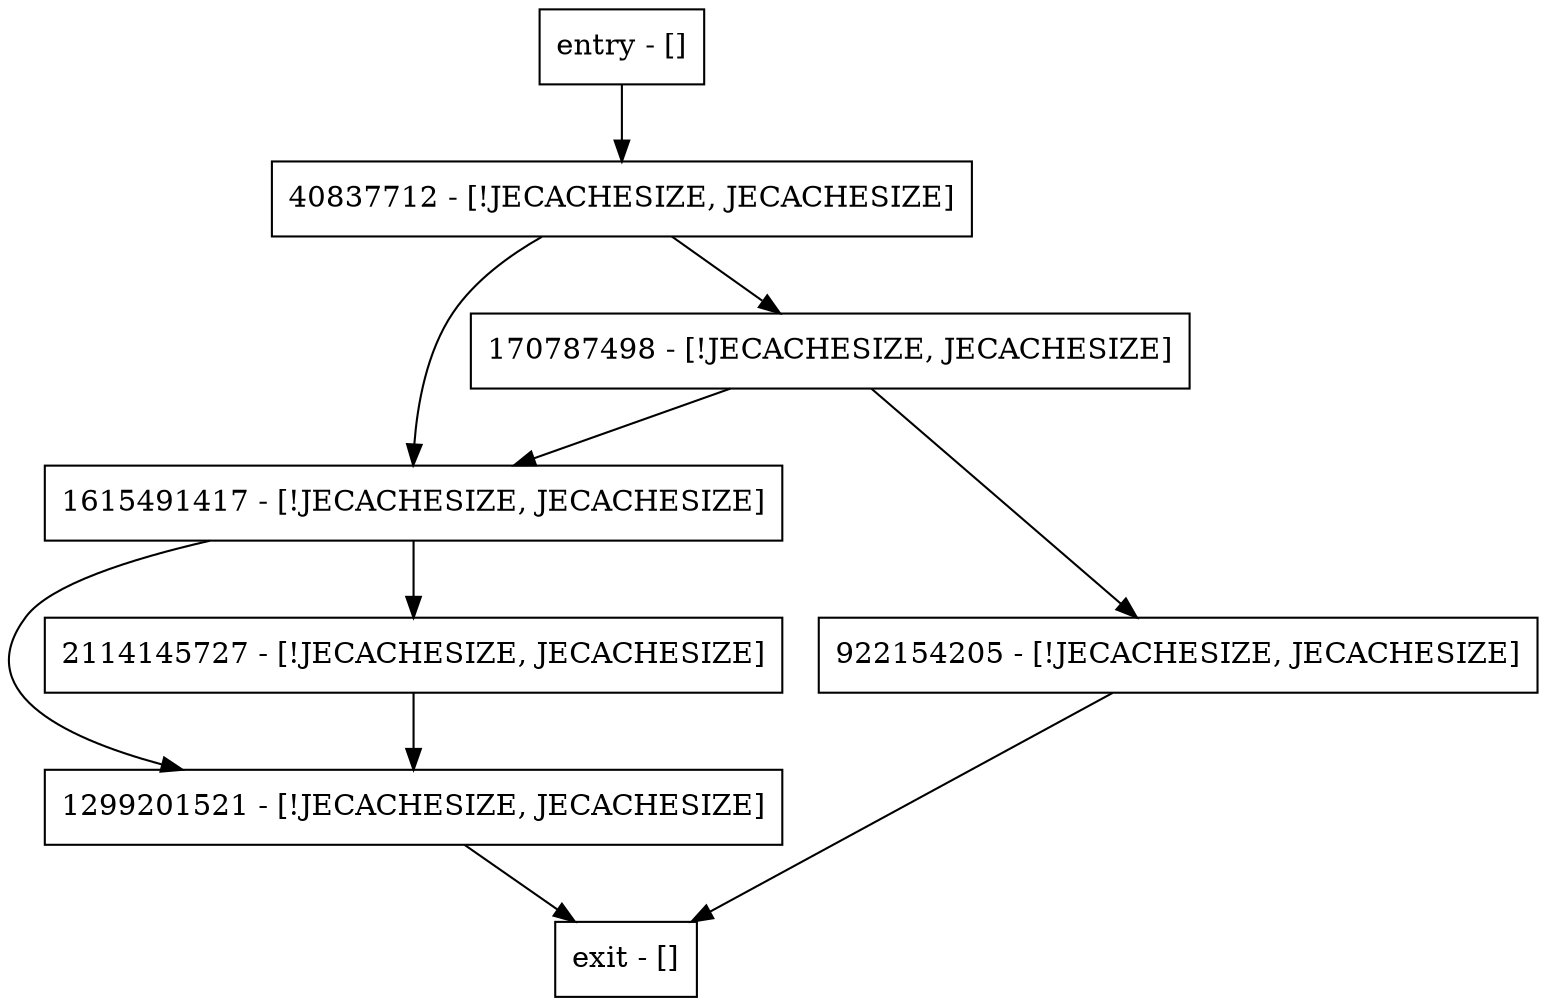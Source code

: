 digraph minimalClose {
node [shape=record];
entry [label="entry - []"];
exit [label="exit - []"];
1299201521 [label="1299201521 - [!JECACHESIZE, JECACHESIZE]"];
40837712 [label="40837712 - [!JECACHESIZE, JECACHESIZE]"];
170787498 [label="170787498 - [!JECACHESIZE, JECACHESIZE]"];
2114145727 [label="2114145727 - [!JECACHESIZE, JECACHESIZE]"];
1615491417 [label="1615491417 - [!JECACHESIZE, JECACHESIZE]"];
922154205 [label="922154205 - [!JECACHESIZE, JECACHESIZE]"];
entry;
exit;
entry -> 40837712;
1299201521 -> exit;
40837712 -> 170787498;
40837712 -> 1615491417;
170787498 -> 1615491417;
170787498 -> 922154205;
2114145727 -> 1299201521;
1615491417 -> 1299201521;
1615491417 -> 2114145727;
922154205 -> exit;
}
